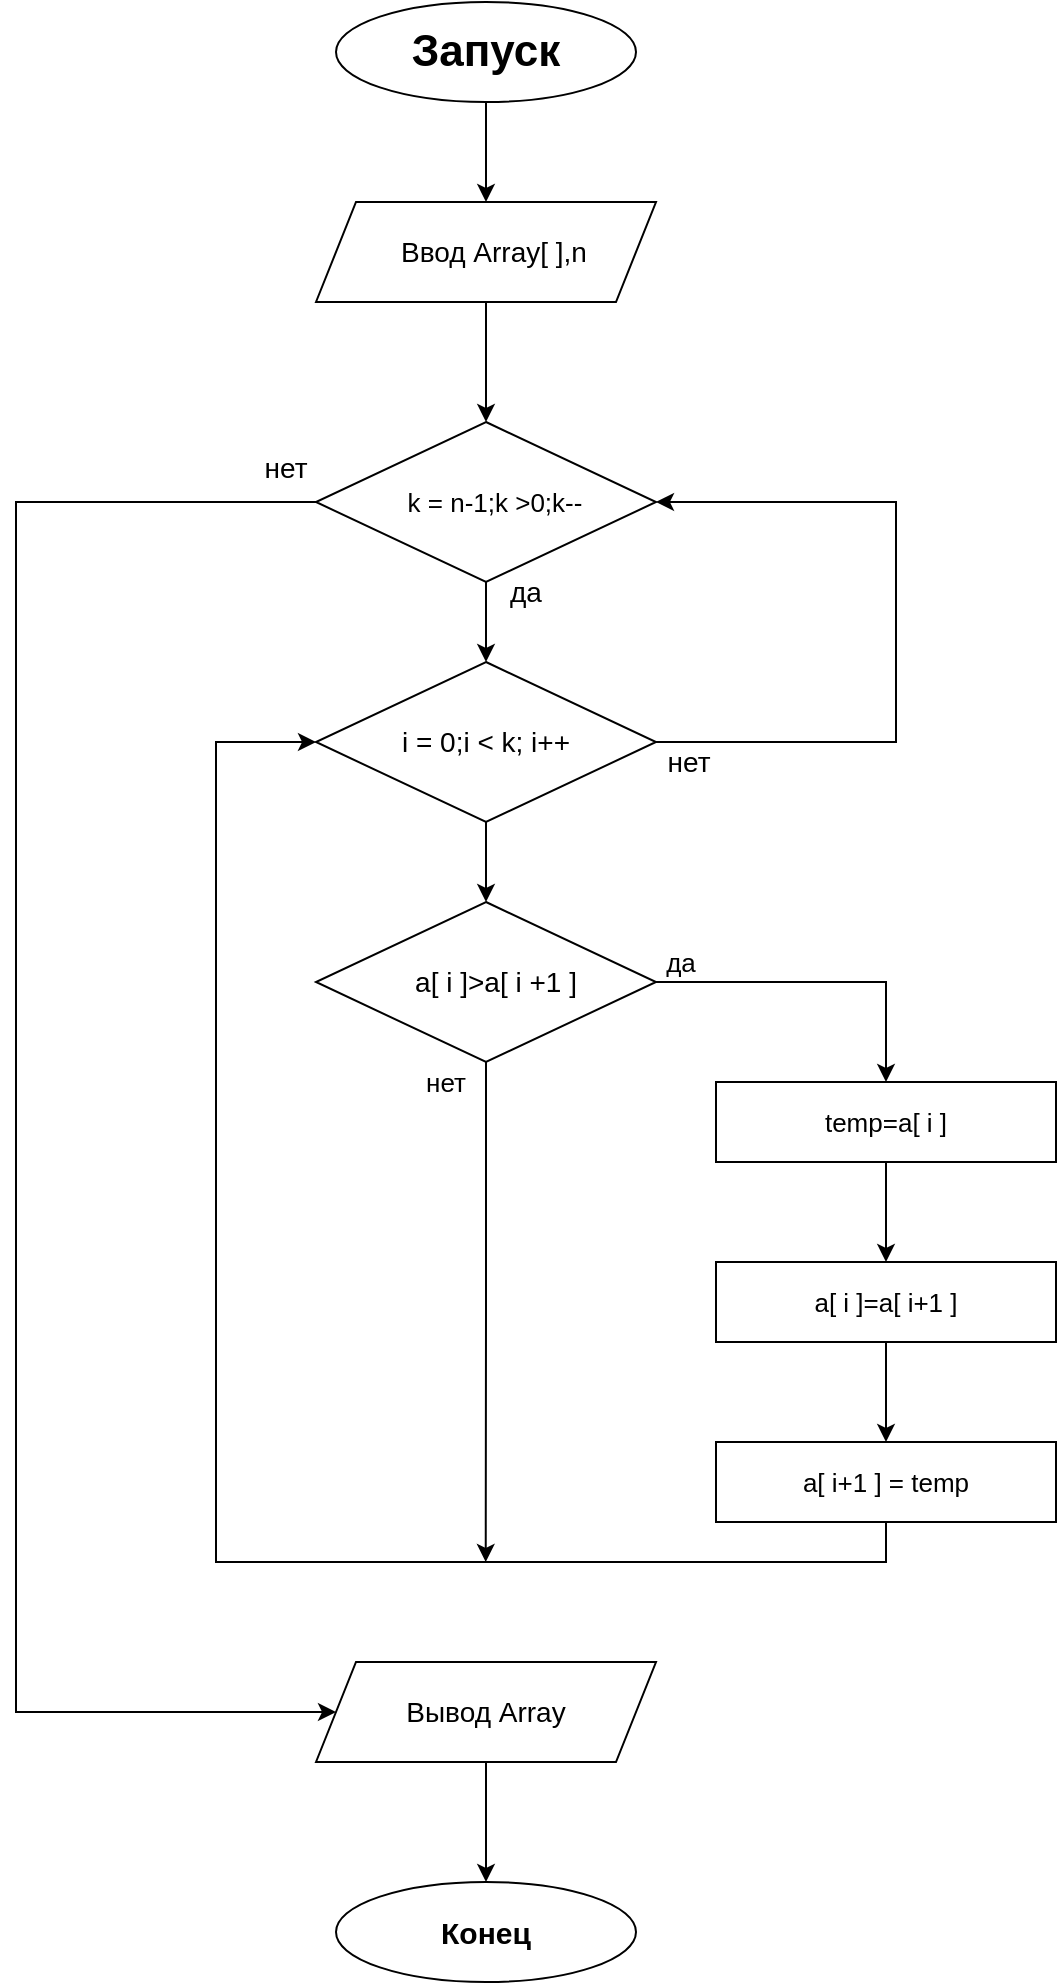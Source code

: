 <mxfile version="16.0.0" type="device"><diagram name="Page-1" id="90a13364-a465-7bf4-72fc-28e22215d7a0"><mxGraphModel dx="1185" dy="635" grid="1" gridSize="10" guides="1" tooltips="1" connect="1" arrows="1" fold="1" page="1" pageScale="1.5" pageWidth="1169" pageHeight="826" background="none" math="0" shadow="0"><root><mxCell id="0" style=";html=1;"/><mxCell id="1" style=";html=1;" parent="0"/><mxCell id="Q1uv7A5ibvtQ9lFZnIu1-16" style="edgeStyle=orthogonalEdgeStyle;rounded=0;orthogonalLoop=1;jettySize=auto;html=1;exitX=0.5;exitY=1;exitDx=0;exitDy=0;entryX=0.5;entryY=0;entryDx=0;entryDy=0;fontSize=14;" parent="1" source="Q1uv7A5ibvtQ9lFZnIu1-1" target="Q1uv7A5ibvtQ9lFZnIu1-5" edge="1"><mxGeometry relative="1" as="geometry"/></mxCell><mxCell id="Q1uv7A5ibvtQ9lFZnIu1-1" value="" style="ellipse;whiteSpace=wrap;html=1;" parent="1" vertex="1"><mxGeometry x="640" y="170" width="150" height="50" as="geometry"/></mxCell><mxCell id="Q1uv7A5ibvtQ9lFZnIu1-2" value="Запуск" style="text;html=1;strokeColor=none;fillColor=none;align=center;verticalAlign=middle;whiteSpace=wrap;rounded=0;fontStyle=1;fontSize=22;" parent="1" vertex="1"><mxGeometry x="650" y="180" width="130" height="30" as="geometry"/></mxCell><mxCell id="Q1uv7A5ibvtQ9lFZnIu1-17" style="edgeStyle=orthogonalEdgeStyle;rounded=0;orthogonalLoop=1;jettySize=auto;html=1;exitX=0.5;exitY=1;exitDx=0;exitDy=0;entryX=0.5;entryY=0;entryDx=0;entryDy=0;fontSize=14;" parent="1" source="Q1uv7A5ibvtQ9lFZnIu1-5" target="Q1uv7A5ibvtQ9lFZnIu1-9" edge="1"><mxGeometry relative="1" as="geometry"/></mxCell><mxCell id="Q1uv7A5ibvtQ9lFZnIu1-5" value="" style="shape=parallelogram;perimeter=parallelogramPerimeter;whiteSpace=wrap;html=1;fixedSize=1;fontSize=26;" parent="1" vertex="1"><mxGeometry x="630" y="270" width="170" height="50" as="geometry"/></mxCell><mxCell id="Q1uv7A5ibvtQ9lFZnIu1-6" value="Ввод Array[ ],n" style="text;html=1;strokeColor=none;fillColor=none;align=center;verticalAlign=middle;whiteSpace=wrap;rounded=0;fontSize=14;" parent="1" vertex="1"><mxGeometry x="658.75" y="285" width="120" height="20" as="geometry"/></mxCell><mxCell id="Q1uv7A5ibvtQ9lFZnIu1-14" style="edgeStyle=orthogonalEdgeStyle;rounded=0;orthogonalLoop=1;jettySize=auto;html=1;exitX=0.5;exitY=1;exitDx=0;exitDy=0;entryX=0.5;entryY=0;entryDx=0;entryDy=0;fontSize=14;" parent="1" source="Q1uv7A5ibvtQ9lFZnIu1-9" target="Q1uv7A5ibvtQ9lFZnIu1-11" edge="1"><mxGeometry relative="1" as="geometry"/></mxCell><mxCell id="iFYtsDZb8dSbdY0dguwN-5" style="edgeStyle=orthogonalEdgeStyle;rounded=0;orthogonalLoop=1;jettySize=auto;html=1;exitX=0;exitY=0.5;exitDx=0;exitDy=0;entryX=0;entryY=0.5;entryDx=0;entryDy=0;fontSize=14;" edge="1" parent="1" source="Q1uv7A5ibvtQ9lFZnIu1-9" target="iFYtsDZb8dSbdY0dguwN-3"><mxGeometry relative="1" as="geometry"><Array as="points"><mxPoint x="480" y="420"/><mxPoint x="480" y="1025"/></Array></mxGeometry></mxCell><mxCell id="Q1uv7A5ibvtQ9lFZnIu1-9" value="" style="rhombus;whiteSpace=wrap;html=1;fontSize=14;" parent="1" vertex="1"><mxGeometry x="630" y="380" width="170" height="80" as="geometry"/></mxCell><mxCell id="Q1uv7A5ibvtQ9lFZnIu1-10" value="k = n-1;k &amp;gt;0;k--" style="text;html=1;strokeColor=none;fillColor=none;align=center;verticalAlign=middle;whiteSpace=wrap;rounded=0;fontSize=13;" parent="1" vertex="1"><mxGeometry x="667.5" y="407.5" width="102.5" height="25" as="geometry"/></mxCell><mxCell id="Q1uv7A5ibvtQ9lFZnIu1-19" style="edgeStyle=orthogonalEdgeStyle;rounded=0;orthogonalLoop=1;jettySize=auto;html=1;exitX=1;exitY=0.5;exitDx=0;exitDy=0;entryX=1;entryY=0.5;entryDx=0;entryDy=0;fontSize=14;" parent="1" source="Q1uv7A5ibvtQ9lFZnIu1-11" target="Q1uv7A5ibvtQ9lFZnIu1-9" edge="1"><mxGeometry relative="1" as="geometry"><Array as="points"><mxPoint x="920" y="540"/><mxPoint x="920" y="420"/></Array></mxGeometry></mxCell><mxCell id="Q1uv7A5ibvtQ9lFZnIu1-23" style="edgeStyle=orthogonalEdgeStyle;rounded=0;orthogonalLoop=1;jettySize=auto;html=1;exitX=0.5;exitY=1;exitDx=0;exitDy=0;entryX=0.5;entryY=0;entryDx=0;entryDy=0;fontSize=13;" parent="1" source="Q1uv7A5ibvtQ9lFZnIu1-11" target="Q1uv7A5ibvtQ9lFZnIu1-21" edge="1"><mxGeometry relative="1" as="geometry"/></mxCell><mxCell id="Q1uv7A5ibvtQ9lFZnIu1-11" value="" style="rhombus;whiteSpace=wrap;html=1;fontSize=14;" parent="1" vertex="1"><mxGeometry x="630" y="500" width="170" height="80" as="geometry"/></mxCell><mxCell id="Q1uv7A5ibvtQ9lFZnIu1-12" value="i = 0;i &amp;lt; k; i++" style="text;html=1;strokeColor=none;fillColor=none;align=center;verticalAlign=middle;whiteSpace=wrap;rounded=0;fontSize=14;" parent="1" vertex="1"><mxGeometry x="640" y="525" width="150" height="30" as="geometry"/></mxCell><mxCell id="Q1uv7A5ibvtQ9lFZnIu1-20" value="нет" style="text;html=1;strokeColor=none;fillColor=none;align=center;verticalAlign=middle;whiteSpace=wrap;rounded=0;fontSize=14;" parent="1" vertex="1"><mxGeometry x="800" y="545" width="33" height="10" as="geometry"/></mxCell><mxCell id="Q1uv7A5ibvtQ9lFZnIu1-30" style="edgeStyle=orthogonalEdgeStyle;rounded=0;orthogonalLoop=1;jettySize=auto;html=1;exitX=1;exitY=0.5;exitDx=0;exitDy=0;entryX=0.5;entryY=0;entryDx=0;entryDy=0;fontSize=13;" parent="1" source="Q1uv7A5ibvtQ9lFZnIu1-21" target="Q1uv7A5ibvtQ9lFZnIu1-24" edge="1"><mxGeometry relative="1" as="geometry"/></mxCell><mxCell id="Q1uv7A5ibvtQ9lFZnIu1-36" style="edgeStyle=orthogonalEdgeStyle;rounded=0;orthogonalLoop=1;jettySize=auto;html=1;exitX=0.5;exitY=1;exitDx=0;exitDy=0;fontSize=13;" parent="1" source="Q1uv7A5ibvtQ9lFZnIu1-21" edge="1"><mxGeometry relative="1" as="geometry"><mxPoint x="714.862" y="950" as="targetPoint"/></mxGeometry></mxCell><mxCell id="Q1uv7A5ibvtQ9lFZnIu1-21" value="" style="rhombus;whiteSpace=wrap;html=1;fontSize=14;" parent="1" vertex="1"><mxGeometry x="630" y="620" width="170" height="80" as="geometry"/></mxCell><mxCell id="Q1uv7A5ibvtQ9lFZnIu1-22" value="a[ i ]&amp;gt;a[ i +1 ]" style="text;html=1;strokeColor=none;fillColor=none;align=center;verticalAlign=middle;whiteSpace=wrap;rounded=0;fontSize=14;" parent="1" vertex="1"><mxGeometry x="660" y="652.5" width="120" height="15" as="geometry"/></mxCell><mxCell id="Q1uv7A5ibvtQ9lFZnIu1-31" style="edgeStyle=orthogonalEdgeStyle;rounded=0;orthogonalLoop=1;jettySize=auto;html=1;exitX=0.5;exitY=1;exitDx=0;exitDy=0;entryX=0.5;entryY=0;entryDx=0;entryDy=0;fontSize=13;" parent="1" source="Q1uv7A5ibvtQ9lFZnIu1-24" target="Q1uv7A5ibvtQ9lFZnIu1-25" edge="1"><mxGeometry relative="1" as="geometry"/></mxCell><mxCell id="Q1uv7A5ibvtQ9lFZnIu1-24" value="" style="rounded=0;whiteSpace=wrap;html=1;fontSize=13;" parent="1" vertex="1"><mxGeometry x="830" y="710" width="170" height="40" as="geometry"/></mxCell><mxCell id="Q1uv7A5ibvtQ9lFZnIu1-33" style="edgeStyle=orthogonalEdgeStyle;rounded=0;orthogonalLoop=1;jettySize=auto;html=1;exitX=0.5;exitY=1;exitDx=0;exitDy=0;entryX=0.5;entryY=0;entryDx=0;entryDy=0;fontSize=13;" parent="1" source="Q1uv7A5ibvtQ9lFZnIu1-25" target="Q1uv7A5ibvtQ9lFZnIu1-26" edge="1"><mxGeometry relative="1" as="geometry"/></mxCell><mxCell id="Q1uv7A5ibvtQ9lFZnIu1-25" value="" style="rounded=0;whiteSpace=wrap;html=1;fontSize=13;" parent="1" vertex="1"><mxGeometry x="830" y="800" width="170" height="40" as="geometry"/></mxCell><mxCell id="Q1uv7A5ibvtQ9lFZnIu1-34" style="edgeStyle=orthogonalEdgeStyle;rounded=0;orthogonalLoop=1;jettySize=auto;html=1;exitX=0.5;exitY=1;exitDx=0;exitDy=0;entryX=0;entryY=0.5;entryDx=0;entryDy=0;fontSize=13;" parent="1" source="Q1uv7A5ibvtQ9lFZnIu1-26" target="Q1uv7A5ibvtQ9lFZnIu1-11" edge="1"><mxGeometry relative="1" as="geometry"><Array as="points"><mxPoint x="915" y="950"/><mxPoint x="580" y="950"/><mxPoint x="580" y="540"/></Array></mxGeometry></mxCell><mxCell id="Q1uv7A5ibvtQ9lFZnIu1-26" value="" style="rounded=0;whiteSpace=wrap;html=1;fontSize=13;" parent="1" vertex="1"><mxGeometry x="830" y="890" width="170" height="40" as="geometry"/></mxCell><mxCell id="Q1uv7A5ibvtQ9lFZnIu1-27" value="temp=a[ i ]" style="text;html=1;strokeColor=none;fillColor=none;align=center;verticalAlign=middle;whiteSpace=wrap;rounded=0;fontSize=13;" parent="1" vertex="1"><mxGeometry x="855" y="715" width="120" height="30" as="geometry"/></mxCell><mxCell id="Q1uv7A5ibvtQ9lFZnIu1-28" value="a[ i ]=a[ i+1 ]" style="text;html=1;strokeColor=none;fillColor=none;align=center;verticalAlign=middle;whiteSpace=wrap;rounded=0;fontSize=13;" parent="1" vertex="1"><mxGeometry x="855" y="805" width="120" height="30" as="geometry"/></mxCell><mxCell id="Q1uv7A5ibvtQ9lFZnIu1-29" value="a[ i+1 ] = temp" style="text;html=1;strokeColor=none;fillColor=none;align=center;verticalAlign=middle;whiteSpace=wrap;rounded=0;fontSize=13;" parent="1" vertex="1"><mxGeometry x="855" y="895" width="120" height="30" as="geometry"/></mxCell><mxCell id="Q1uv7A5ibvtQ9lFZnIu1-35" value="да" style="text;html=1;strokeColor=none;fillColor=none;align=center;verticalAlign=middle;whiteSpace=wrap;rounded=0;fontSize=13;" parent="1" vertex="1"><mxGeometry x="795" y="640" width="35" height="20" as="geometry"/></mxCell><mxCell id="Q1uv7A5ibvtQ9lFZnIu1-38" value="нет" style="text;html=1;strokeColor=none;fillColor=none;align=center;verticalAlign=middle;whiteSpace=wrap;rounded=0;fontSize=13;" parent="1" vertex="1"><mxGeometry x="670" y="700" width="50" height="20" as="geometry"/></mxCell><mxCell id="Q1uv7A5ibvtQ9lFZnIu1-40" value="" style="ellipse;whiteSpace=wrap;html=1;" parent="1" vertex="1"><mxGeometry x="640" y="1110" width="150" height="50" as="geometry"/></mxCell><mxCell id="Q1uv7A5ibvtQ9lFZnIu1-41" value="Конец" style="text;html=1;strokeColor=none;fillColor=none;align=center;verticalAlign=middle;whiteSpace=wrap;rounded=0;fontSize=15;fontStyle=1" parent="1" vertex="1"><mxGeometry x="685" y="1120" width="60" height="30" as="geometry"/></mxCell><mxCell id="Q1uv7A5ibvtQ9lFZnIu1-43" value="нет" style="text;html=1;strokeColor=none;fillColor=none;align=center;verticalAlign=middle;whiteSpace=wrap;rounded=0;fontSize=14;" parent="1" vertex="1"><mxGeometry x="590" y="397.5" width="50" height="10" as="geometry"/></mxCell><mxCell id="Q1uv7A5ibvtQ9lFZnIu1-46" value="да" style="text;html=1;strokeColor=none;fillColor=none;align=center;verticalAlign=middle;whiteSpace=wrap;rounded=0;fontSize=14;" parent="1" vertex="1"><mxGeometry x="720" y="460" width="30" height="10" as="geometry"/></mxCell><mxCell id="iFYtsDZb8dSbdY0dguwN-6" style="edgeStyle=orthogonalEdgeStyle;rounded=0;orthogonalLoop=1;jettySize=auto;html=1;exitX=0.5;exitY=1;exitDx=0;exitDy=0;entryX=0.5;entryY=0;entryDx=0;entryDy=0;fontSize=14;" edge="1" parent="1" source="iFYtsDZb8dSbdY0dguwN-3" target="Q1uv7A5ibvtQ9lFZnIu1-40"><mxGeometry relative="1" as="geometry"/></mxCell><mxCell id="iFYtsDZb8dSbdY0dguwN-3" value="" style="shape=parallelogram;perimeter=parallelogramPerimeter;whiteSpace=wrap;html=1;fixedSize=1;fontSize=26;" vertex="1" parent="1"><mxGeometry x="630" y="1000" width="170" height="50" as="geometry"/></mxCell><mxCell id="iFYtsDZb8dSbdY0dguwN-4" value="Вывод Array" style="text;html=1;strokeColor=none;fillColor=none;align=center;verticalAlign=middle;whiteSpace=wrap;rounded=0;fontSize=14;" vertex="1" parent="1"><mxGeometry x="660" y="1010" width="110" height="30" as="geometry"/></mxCell></root></mxGraphModel></diagram></mxfile>